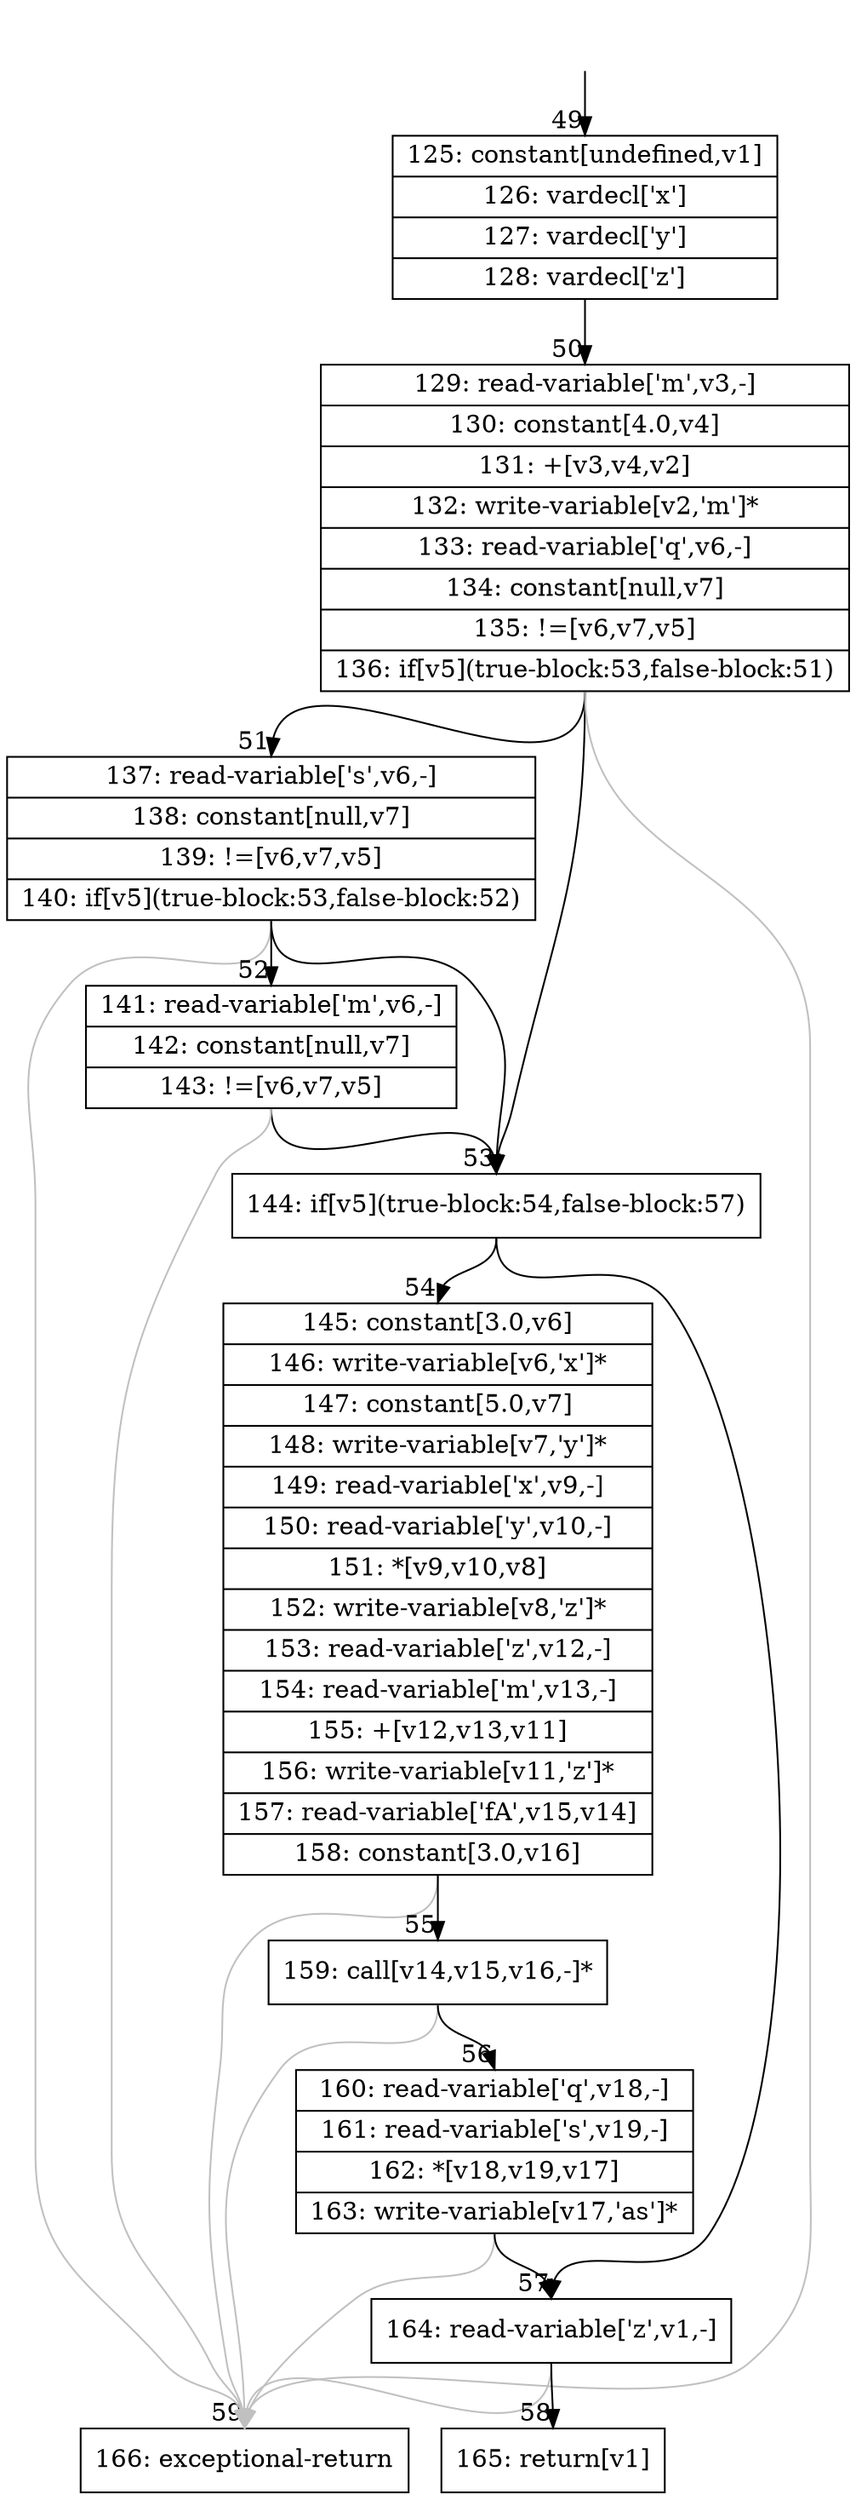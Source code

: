 digraph {
rankdir="TD"
BB_entry3[shape=none,label=""];
BB_entry3 -> BB49 [tailport=s, headport=n, headlabel="    49"]
BB49 [shape=record label="{125: constant[undefined,v1]|126: vardecl['x']|127: vardecl['y']|128: vardecl['z']}" ] 
BB49 -> BB50 [tailport=s, headport=n, headlabel="      50"]
BB50 [shape=record label="{129: read-variable['m',v3,-]|130: constant[4.0,v4]|131: +[v3,v4,v2]|132: write-variable[v2,'m']*|133: read-variable['q',v6,-]|134: constant[null,v7]|135: !=[v6,v7,v5]|136: if[v5](true-block:53,false-block:51)}" ] 
BB50 -> BB53 [tailport=s, headport=n, headlabel="      53"]
BB50 -> BB51 [tailport=s, headport=n, headlabel="      51"]
BB50 -> BB59 [tailport=s, headport=n, color=gray, headlabel="      59"]
BB51 [shape=record label="{137: read-variable['s',v6,-]|138: constant[null,v7]|139: !=[v6,v7,v5]|140: if[v5](true-block:53,false-block:52)}" ] 
BB51 -> BB53 [tailport=s, headport=n]
BB51 -> BB52 [tailport=s, headport=n, headlabel="      52"]
BB51 -> BB59 [tailport=s, headport=n, color=gray]
BB52 [shape=record label="{141: read-variable['m',v6,-]|142: constant[null,v7]|143: !=[v6,v7,v5]}" ] 
BB52 -> BB53 [tailport=s, headport=n]
BB52 -> BB59 [tailport=s, headport=n, color=gray]
BB53 [shape=record label="{144: if[v5](true-block:54,false-block:57)}" ] 
BB53 -> BB54 [tailport=s, headport=n, headlabel="      54"]
BB53 -> BB57 [tailport=s, headport=n, headlabel="      57"]
BB54 [shape=record label="{145: constant[3.0,v6]|146: write-variable[v6,'x']*|147: constant[5.0,v7]|148: write-variable[v7,'y']*|149: read-variable['x',v9,-]|150: read-variable['y',v10,-]|151: *[v9,v10,v8]|152: write-variable[v8,'z']*|153: read-variable['z',v12,-]|154: read-variable['m',v13,-]|155: +[v12,v13,v11]|156: write-variable[v11,'z']*|157: read-variable['fA',v15,v14]|158: constant[3.0,v16]}" ] 
BB54 -> BB55 [tailport=s, headport=n, headlabel="      55"]
BB54 -> BB59 [tailport=s, headport=n, color=gray]
BB55 [shape=record label="{159: call[v14,v15,v16,-]*}" ] 
BB55 -> BB56 [tailport=s, headport=n, headlabel="      56"]
BB55 -> BB59 [tailport=s, headport=n, color=gray]
BB56 [shape=record label="{160: read-variable['q',v18,-]|161: read-variable['s',v19,-]|162: *[v18,v19,v17]|163: write-variable[v17,'as']*}" ] 
BB56 -> BB57 [tailport=s, headport=n]
BB56 -> BB59 [tailport=s, headport=n, color=gray]
BB57 [shape=record label="{164: read-variable['z',v1,-]}" ] 
BB57 -> BB58 [tailport=s, headport=n, headlabel="      58"]
BB57 -> BB59 [tailport=s, headport=n, color=gray]
BB58 [shape=record label="{165: return[v1]}" ] 
BB59 [shape=record label="{166: exceptional-return}" ] 
}
